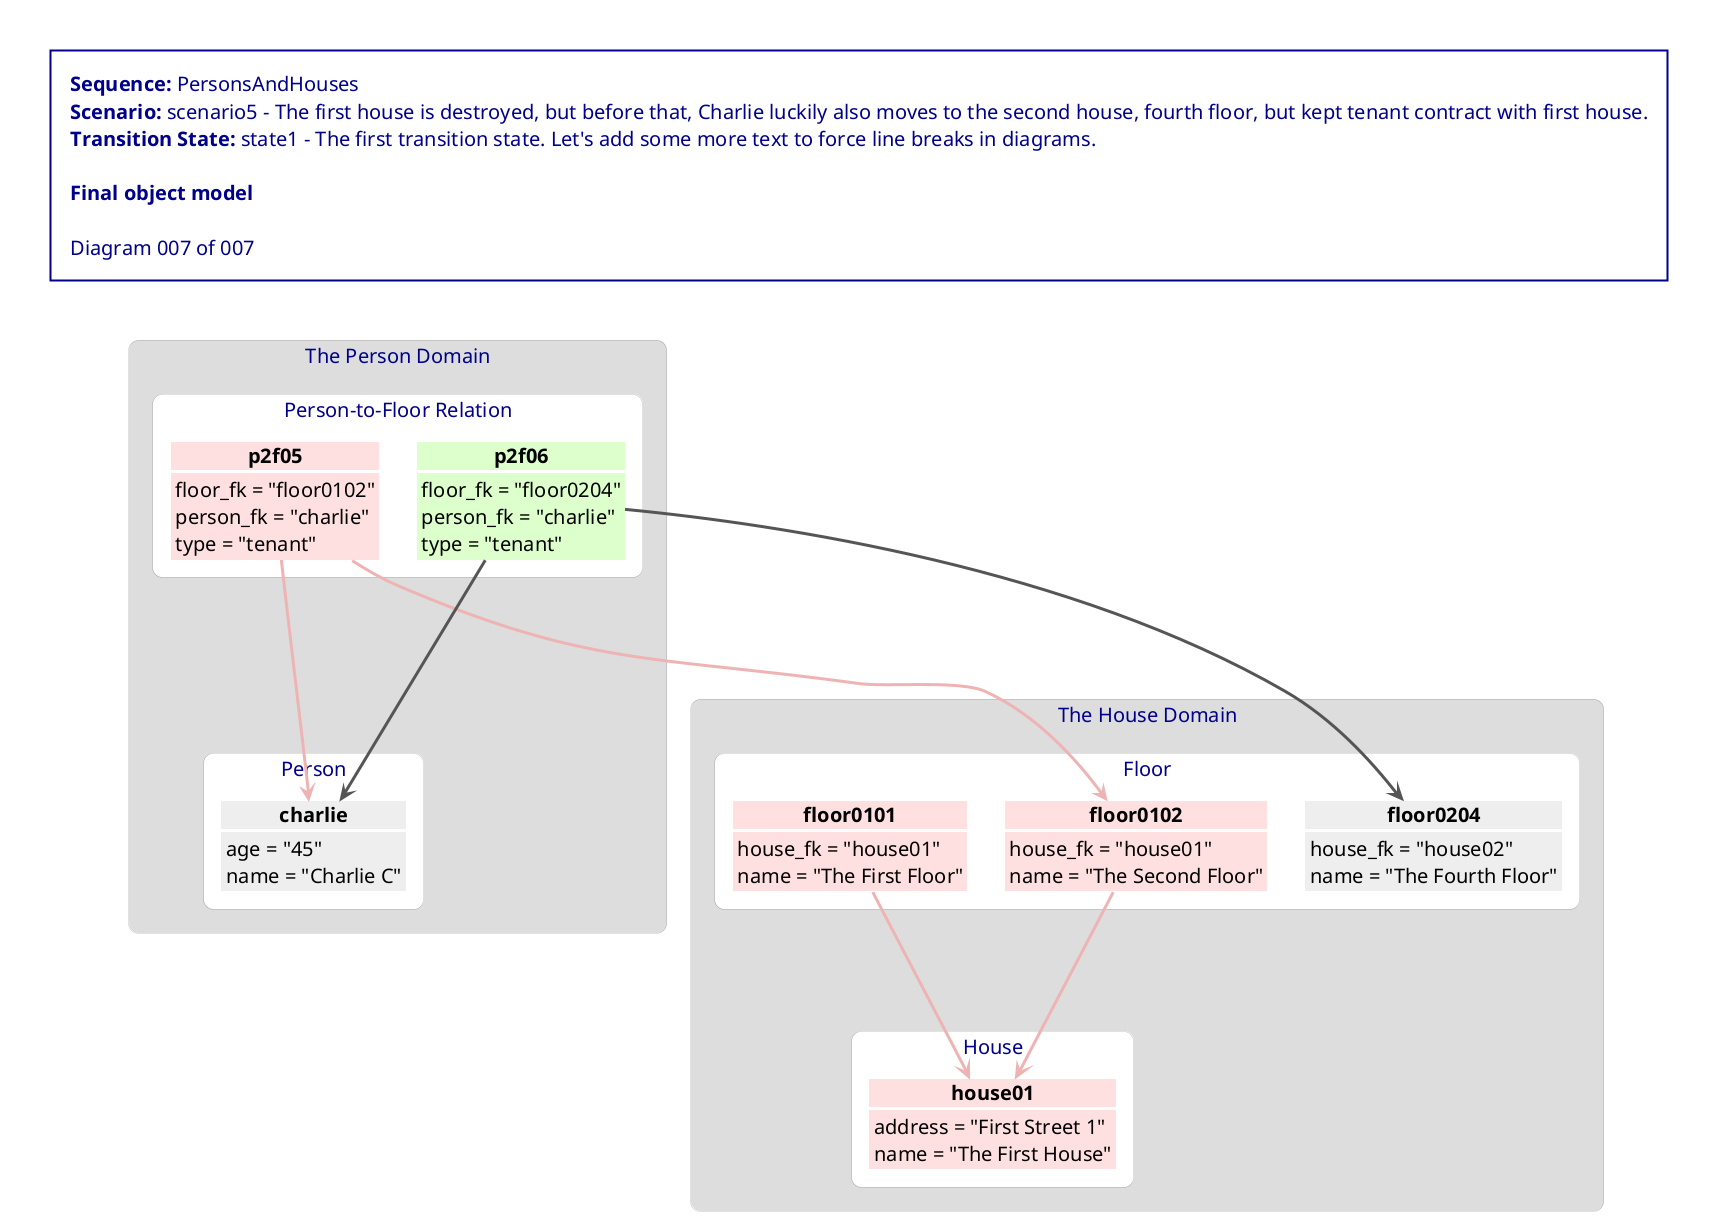 @startuml PersonsAndHouses_scenario5_state1_007_final

<style>
    Shadowing false
    Rectangle {
        FontSize 18
        FontStyle bold
        HorizontalAlignment left
        LineThickness 0
        RoundCorner 20
    }
    Object {
        FontSize 20
        FontStyle normal
        HorizontalAlignment left
        LineColor white
        LineThickness 3
        RoundCorner 20
    }
    Arrow {
        LineThickness 3
    }
    Title {
        BackgroundColor white
        FontColor darkblue
        FontSize 20
        FontStyle normal
        HorizontalAlignment left
        LineColor darkblue
        LineThickness 2
        Margin 50
        Padding 20
    }
</style>

title \
<b>Sequence:</b> PersonsAndHouses\n\
<b>Scenario:</b> scenario5 - The first house is destroyed, but before that, Charlie luckily also moves to the second house, fourth floor, but kept tenant contract with first house.\n\
<b>Transition State:</b> state1 - The first transition state. Let's add some more text to force line breaks in diagrams.\n\n\
<b>Final object model</b>\n\n\
Diagram 007 of 007

rectangle "The House Domain" as housedomain #DDDDDD {
    rectangle "Floor" as housedomain_floorclass #white {
        object "<color:black><b>floor0101</b></color>" as housedomain_floorclass_floor0101 #FFE0E0 {
            <color:black>house_fk = "house01"</color>
            <color:black>name = "The First Floor"</color>
        }
        object "<color:black><b>floor0102</b></color>" as housedomain_floorclass_floor0102 #FFE0E0 {
            <color:black>house_fk = "house01"</color>
            <color:black>name = "The Second Floor"</color>
        }
        object "<color:black><b>floor0204</b></color>" as housedomain_floorclass_floor0204 #EEEEEE {
            <color:black>house_fk = "house02"</color>
            <color:black>name = "The Fourth Floor"</color>
        }
    }
    rectangle "House" as housedomain_houseclass #white {
        object "<color:black><b>house01</b></color>" as housedomain_houseclass_house01 #FFE0E0 {
            <color:black>address = "First Street 1"</color>
            <color:black>name = "The First House"</color>
        }
    }
}
rectangle "The Person Domain" as persondomain #DDDDDD {
    rectangle "Person-to-Floor Relation" as persondomain_p2fclass #white {
        object "<color:black><b>p2f05</b></color>" as persondomain_p2fclass_p2f05 #FFE0E0 {
            <color:black>floor_fk = "floor0102"</color>
            <color:black>person_fk = "charlie"</color>
            <color:black>type = "tenant"</color>
        }
        object "<color:black><b>p2f06</b></color>" as persondomain_p2fclass_p2f06 #DDFFCC {
            <color:black>floor_fk = "floor0204"</color>
            <color:black>person_fk = "charlie"</color>
            <color:black>type = "tenant"</color>
        }
    }
    rectangle "Person" as persondomain_personclass #white {
        object "<color:black><b>charlie</b></color>" as persondomain_personclass_charlie #EEEEEE {
            <color:black>age = "45"</color>
            <color:black>name = "Charlie C"</color>
        }
    }
}

housedomain_floorclass_floor0101 ----> housedomain_houseclass_house01 #EEB3B3
housedomain_floorclass_floor0102 ----> housedomain_houseclass_house01 #EEB3B3
persondomain_p2fclass_p2f05 ----> housedomain_floorclass_floor0102 #EEB3B3
persondomain_p2fclass_p2f05 ----> persondomain_personclass_charlie #EEB3B3
persondomain_p2fclass_p2f06 ----> housedomain_floorclass_floor0204 #555555
persondomain_p2fclass_p2f06 ----> persondomain_personclass_charlie #555555

@enduml
